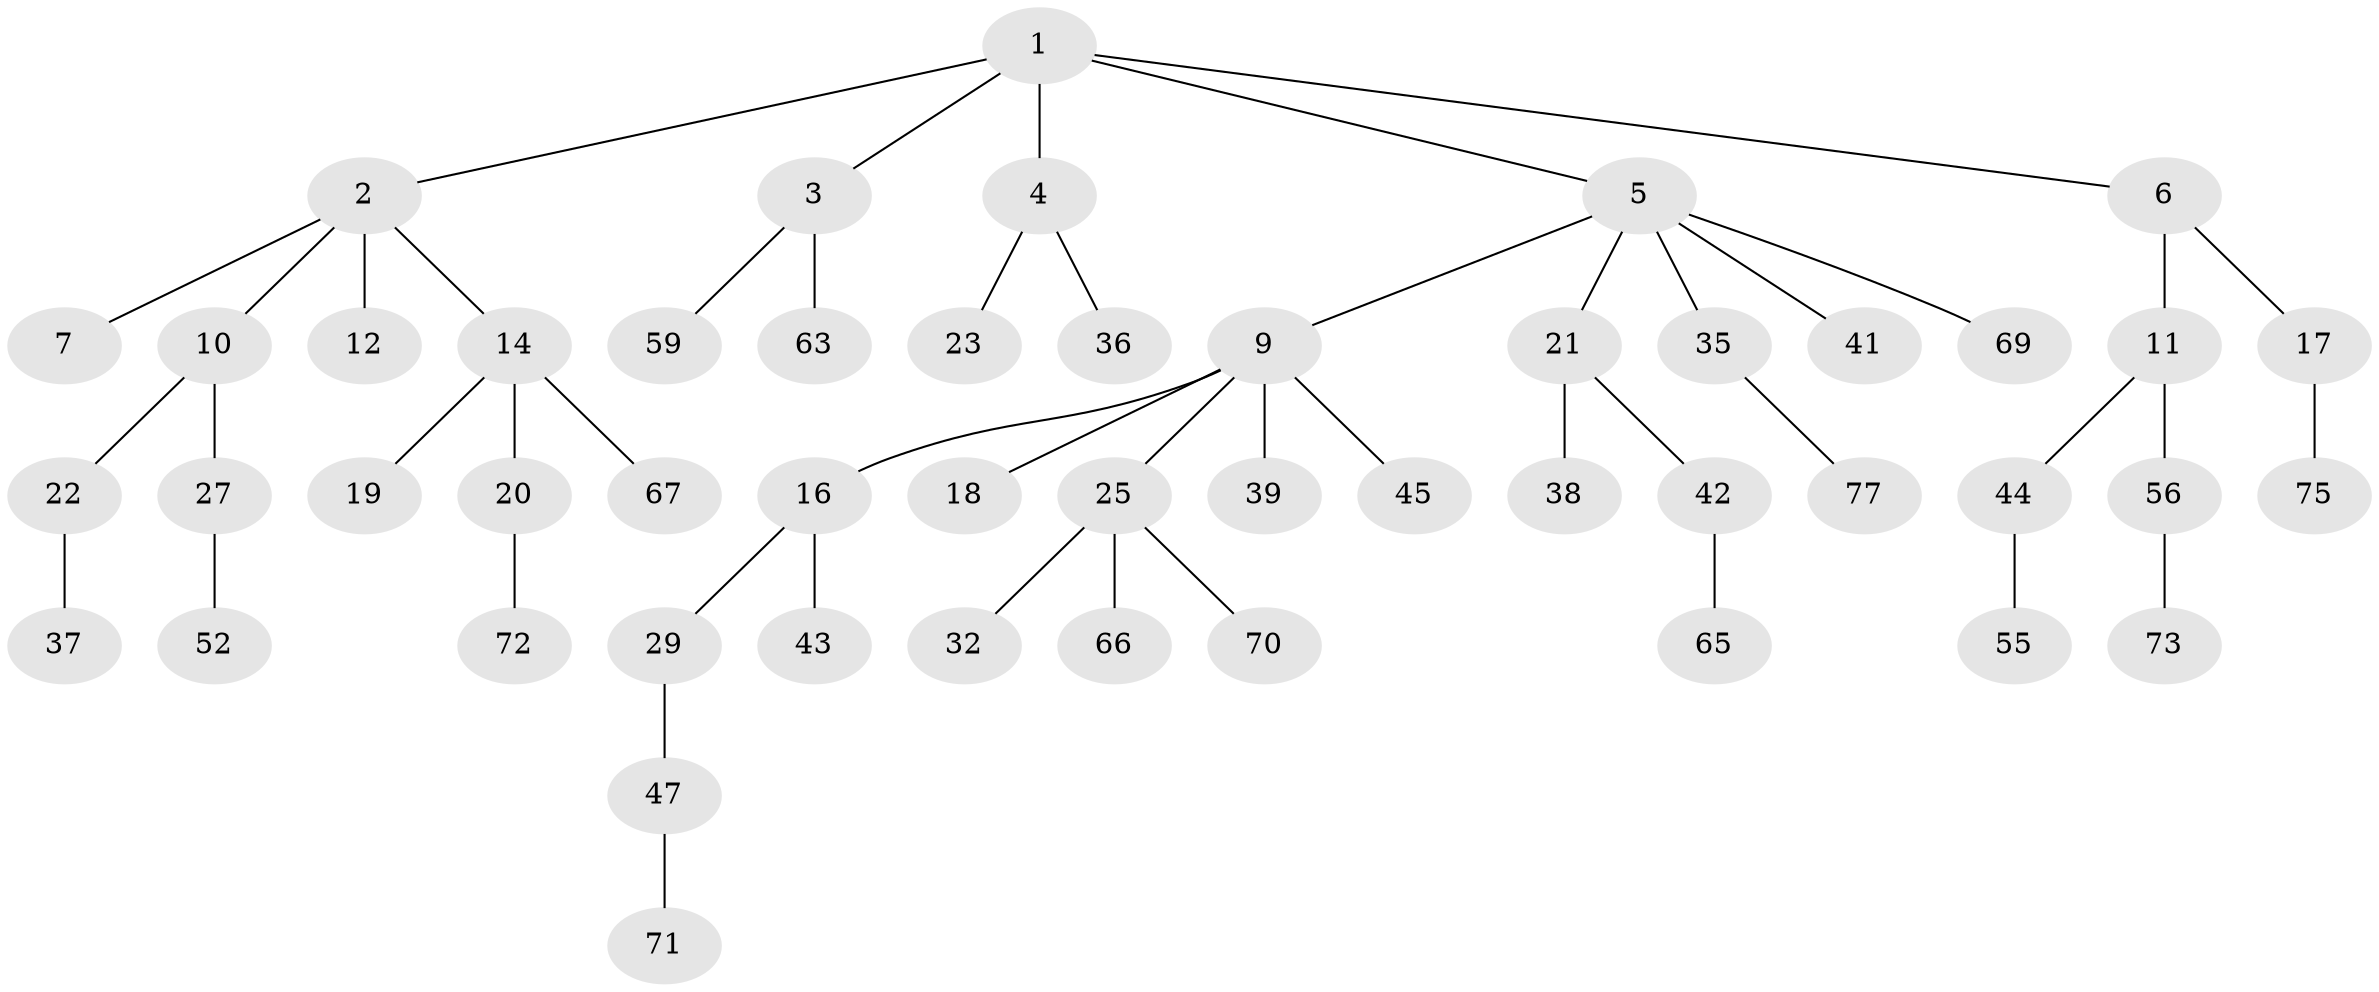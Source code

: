 // original degree distribution, {6: 0.03896103896103896, 3: 0.14285714285714285, 5: 0.025974025974025976, 1: 0.5064935064935064, 2: 0.23376623376623376, 4: 0.05194805194805195}
// Generated by graph-tools (version 1.1) at 2025/11/02/27/25 16:11:25]
// undirected, 50 vertices, 49 edges
graph export_dot {
graph [start="1"]
  node [color=gray90,style=filled];
  1 [super="+53"];
  2 [super="+30"];
  3 [super="+24"];
  4;
  5 [super="+15"];
  6 [super="+8"];
  7;
  9 [super="+13"];
  10 [super="+31"];
  11 [super="+33"];
  12;
  14 [super="+28"];
  16 [super="+51"];
  17;
  18 [super="+40"];
  19 [super="+62"];
  20 [super="+34"];
  21 [super="+58"];
  22 [super="+46"];
  23 [super="+26"];
  25 [super="+48"];
  27;
  29;
  32;
  35 [super="+68"];
  36 [super="+61"];
  37;
  38 [super="+54"];
  39;
  41;
  42 [super="+50"];
  43;
  44;
  45;
  47 [super="+49"];
  52 [super="+60"];
  55 [super="+57"];
  56 [super="+64"];
  59 [super="+74"];
  63;
  65;
  66;
  67;
  69;
  70;
  71;
  72;
  73;
  75 [super="+76"];
  77;
  1 -- 2;
  1 -- 3;
  1 -- 4;
  1 -- 5;
  1 -- 6;
  2 -- 7;
  2 -- 10;
  2 -- 12;
  2 -- 14;
  3 -- 59;
  3 -- 63;
  4 -- 23;
  4 -- 36;
  5 -- 9;
  5 -- 35;
  5 -- 41;
  5 -- 21;
  5 -- 69;
  6 -- 17;
  6 -- 11;
  9 -- 16;
  9 -- 18;
  9 -- 39;
  9 -- 45;
  9 -- 25;
  10 -- 22;
  10 -- 27;
  11 -- 56;
  11 -- 44;
  14 -- 19;
  14 -- 20;
  14 -- 67;
  16 -- 29;
  16 -- 43;
  17 -- 75;
  20 -- 72;
  21 -- 38;
  21 -- 42;
  22 -- 37;
  25 -- 32;
  25 -- 66;
  25 -- 70;
  27 -- 52;
  29 -- 47;
  35 -- 77;
  42 -- 65;
  44 -- 55;
  47 -- 71;
  56 -- 73;
}
